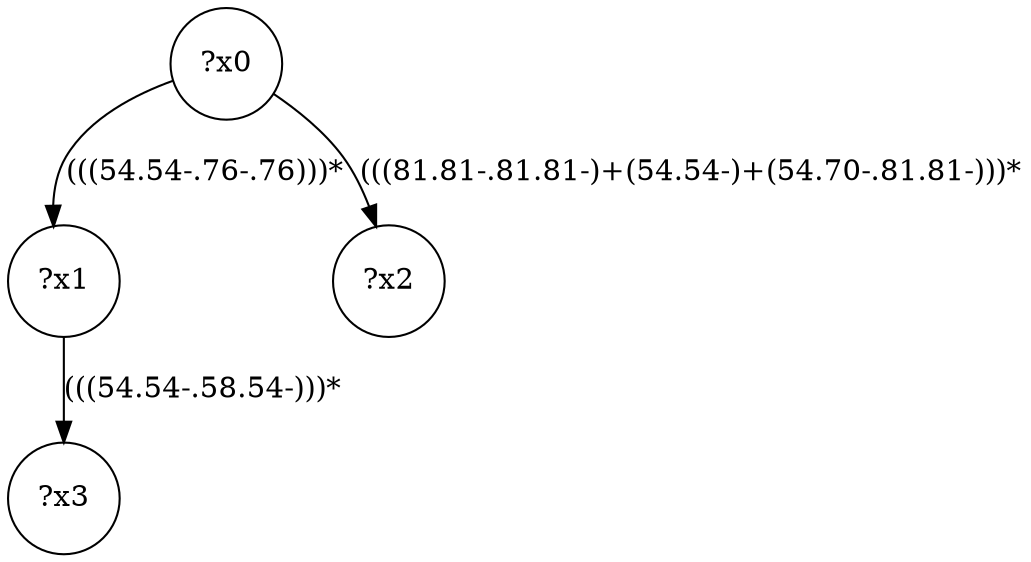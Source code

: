 digraph g {
	x0 [shape=circle, label="?x0"];
	x1 [shape=circle, label="?x1"];
	x0 -> x1 [label="(((54.54-.76-.76)))*"];
	x2 [shape=circle, label="?x2"];
	x0 -> x2 [label="(((81.81-.81.81-)+(54.54-)+(54.70-.81.81-)))*"];
	x3 [shape=circle, label="?x3"];
	x1 -> x3 [label="(((54.54-.58.54-)))*"];
}
